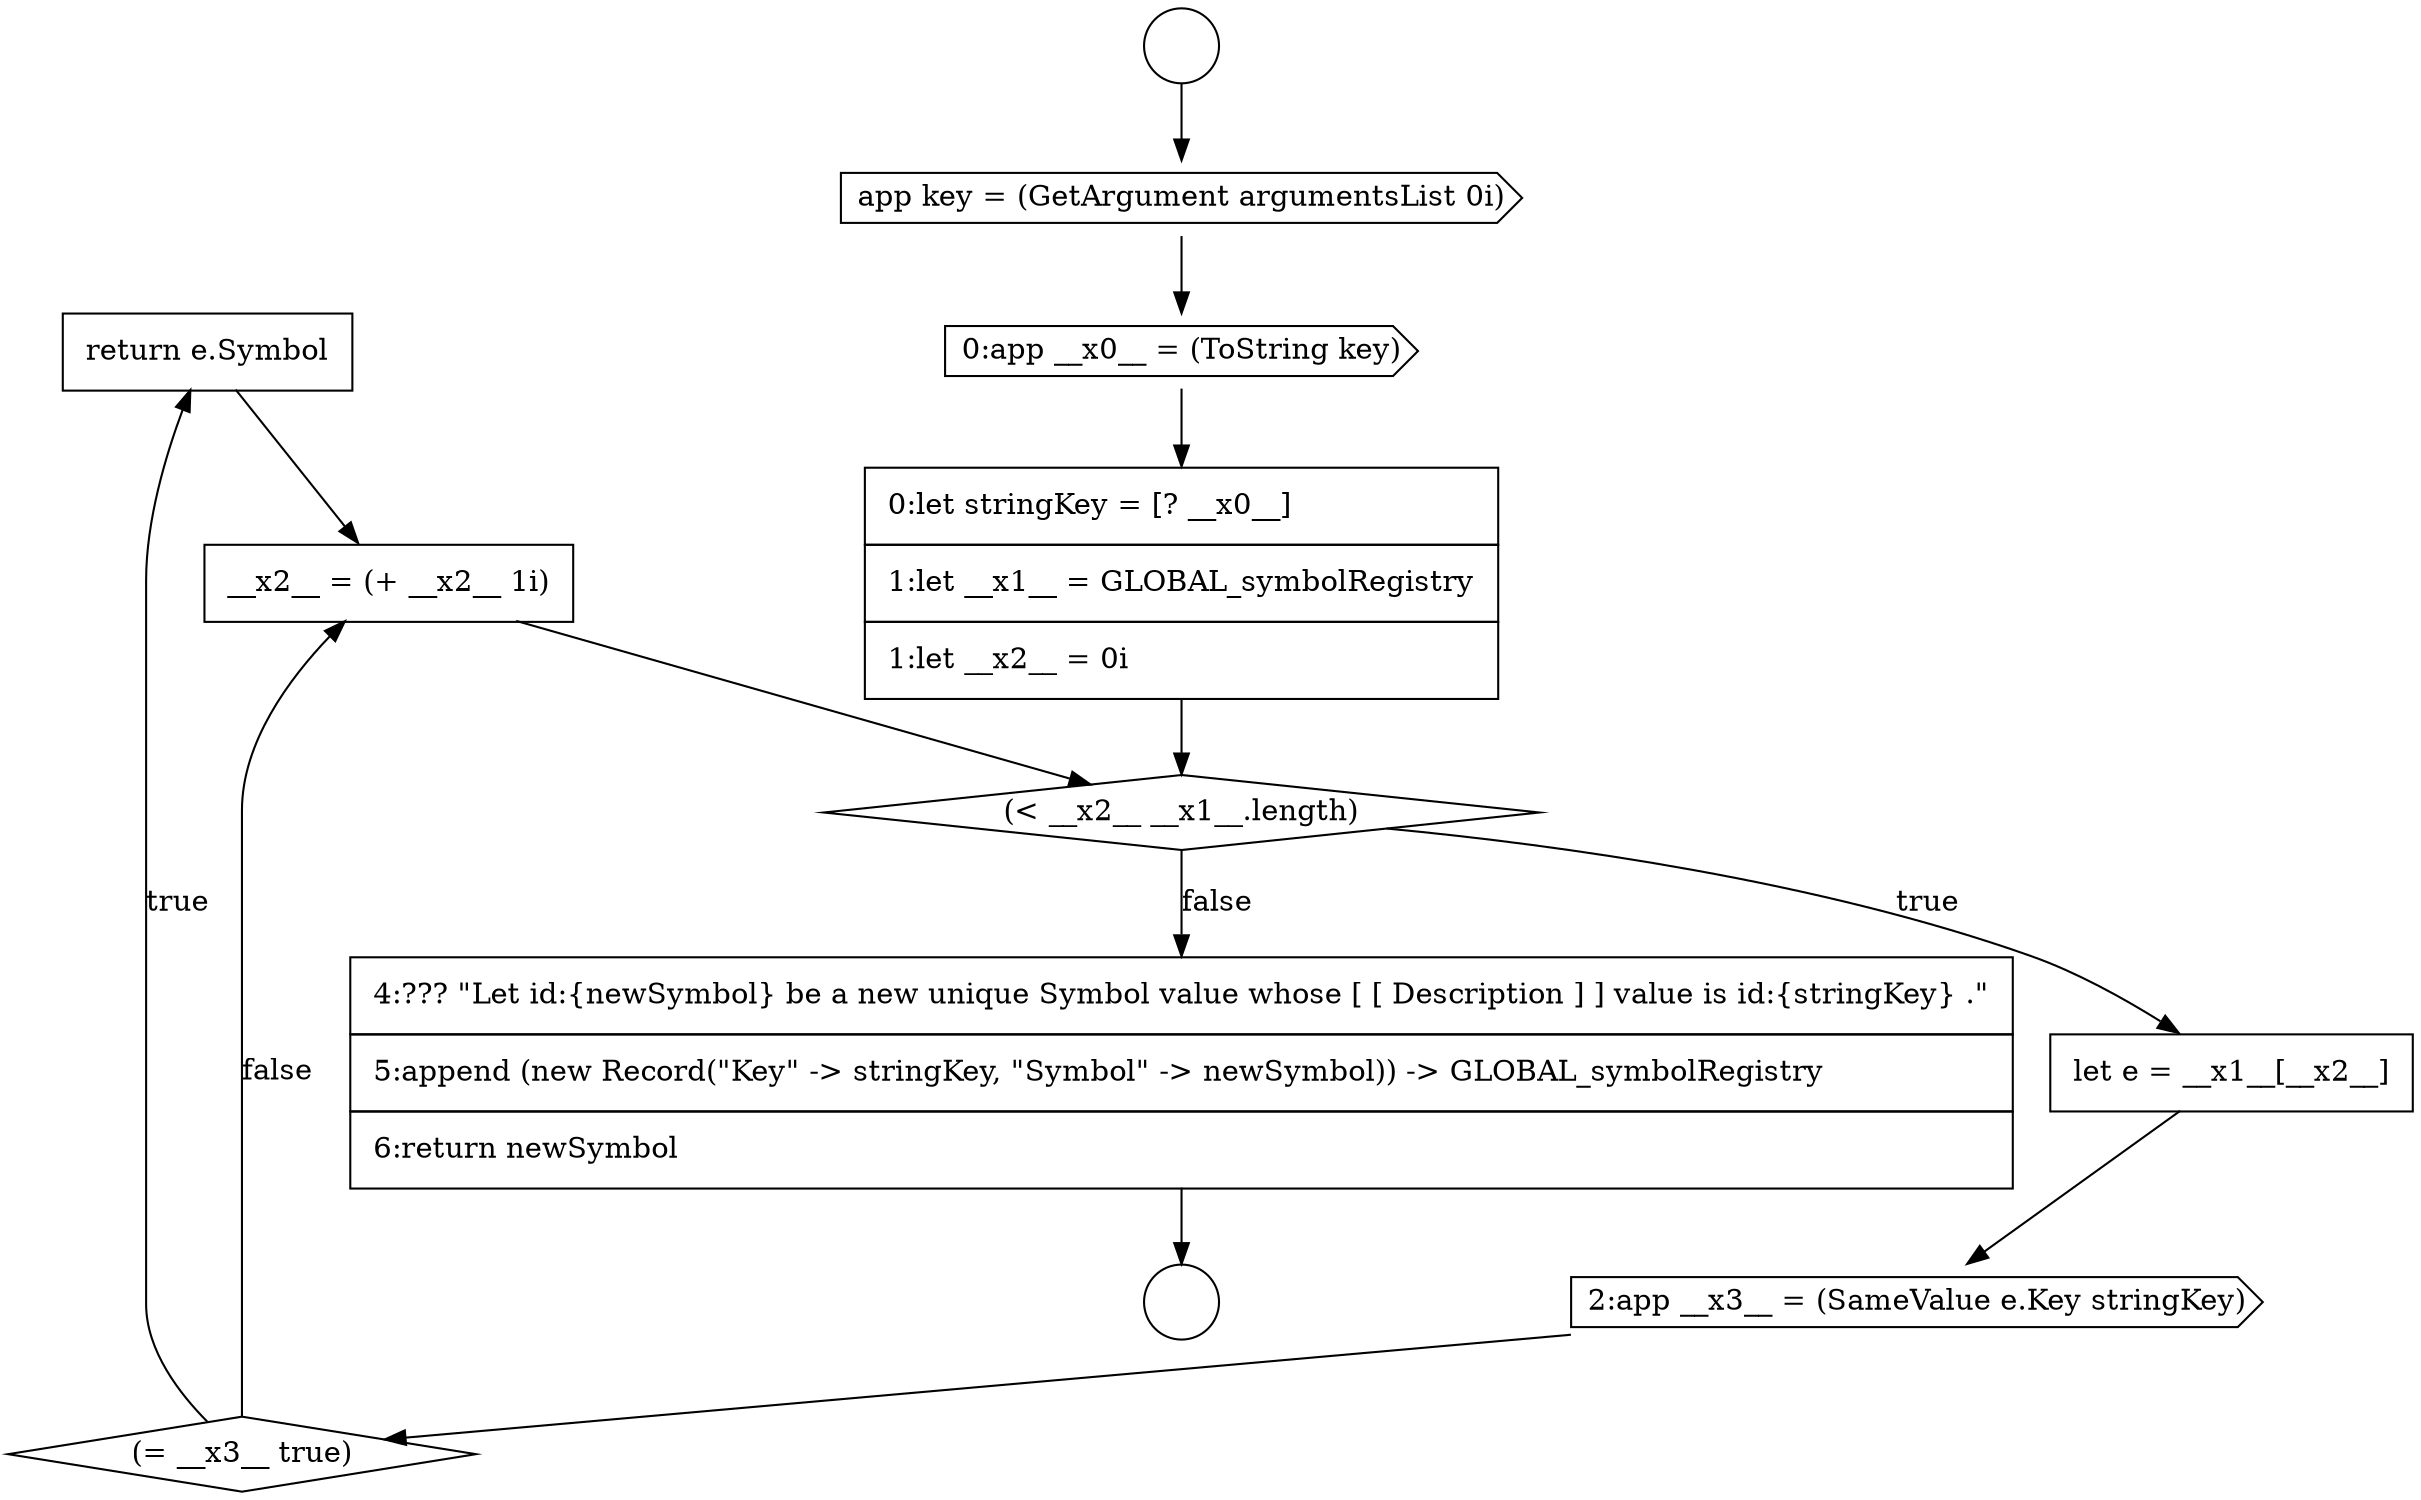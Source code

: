digraph {
  node12462 [shape=none, margin=0, label=<<font color="black">
    <table border="0" cellborder="1" cellspacing="0" cellpadding="10">
      <tr><td align="left">return e.Symbol</td></tr>
    </table>
  </font>> color="black" fillcolor="white" style=filled]
  node12458 [shape=diamond, label=<<font color="black">(&lt; __x2__ __x1__.length)</font>> color="black" fillcolor="white" style=filled]
  node12453 [shape=circle label=" " color="black" fillcolor="white" style=filled]
  node12457 [shape=none, margin=0, label=<<font color="black">
    <table border="0" cellborder="1" cellspacing="0" cellpadding="10">
      <tr><td align="left">0:let stringKey = [? __x0__]</td></tr>
      <tr><td align="left">1:let __x1__ = GLOBAL_symbolRegistry</td></tr>
      <tr><td align="left">1:let __x2__ = 0i</td></tr>
    </table>
  </font>> color="black" fillcolor="white" style=filled]
  node12461 [shape=diamond, label=<<font color="black">(= __x3__ true)</font>> color="black" fillcolor="white" style=filled]
  node12454 [shape=circle label=" " color="black" fillcolor="white" style=filled]
  node12464 [shape=none, margin=0, label=<<font color="black">
    <table border="0" cellborder="1" cellspacing="0" cellpadding="10">
      <tr><td align="left">4:??? &quot;Let id:{newSymbol} be a new unique Symbol value whose [ [ Description ] ] value is id:{stringKey} .&quot;</td></tr>
      <tr><td align="left">5:append (new Record(&quot;Key&quot; -&gt; stringKey, &quot;Symbol&quot; -&gt; newSymbol)) -&gt; GLOBAL_symbolRegistry</td></tr>
      <tr><td align="left">6:return newSymbol</td></tr>
    </table>
  </font>> color="black" fillcolor="white" style=filled]
  node12460 [shape=cds, label=<<font color="black">2:app __x3__ = (SameValue e.Key stringKey)</font>> color="black" fillcolor="white" style=filled]
  node12455 [shape=cds, label=<<font color="black">app key = (GetArgument argumentsList 0i)</font>> color="black" fillcolor="white" style=filled]
  node12463 [shape=none, margin=0, label=<<font color="black">
    <table border="0" cellborder="1" cellspacing="0" cellpadding="10">
      <tr><td align="left">__x2__ = (+ __x2__ 1i)</td></tr>
    </table>
  </font>> color="black" fillcolor="white" style=filled]
  node12459 [shape=none, margin=0, label=<<font color="black">
    <table border="0" cellborder="1" cellspacing="0" cellpadding="10">
      <tr><td align="left">let e = __x1__[__x2__]</td></tr>
    </table>
  </font>> color="black" fillcolor="white" style=filled]
  node12456 [shape=cds, label=<<font color="black">0:app __x0__ = (ToString key)</font>> color="black" fillcolor="white" style=filled]
  node12456 -> node12457 [ color="black"]
  node12461 -> node12462 [label=<<font color="black">true</font>> color="black"]
  node12461 -> node12463 [label=<<font color="black">false</font>> color="black"]
  node12453 -> node12455 [ color="black"]
  node12462 -> node12463 [ color="black"]
  node12458 -> node12459 [label=<<font color="black">true</font>> color="black"]
  node12458 -> node12464 [label=<<font color="black">false</font>> color="black"]
  node12457 -> node12458 [ color="black"]
  node12464 -> node12454 [ color="black"]
  node12455 -> node12456 [ color="black"]
  node12459 -> node12460 [ color="black"]
  node12463 -> node12458 [ color="black"]
  node12460 -> node12461 [ color="black"]
}
